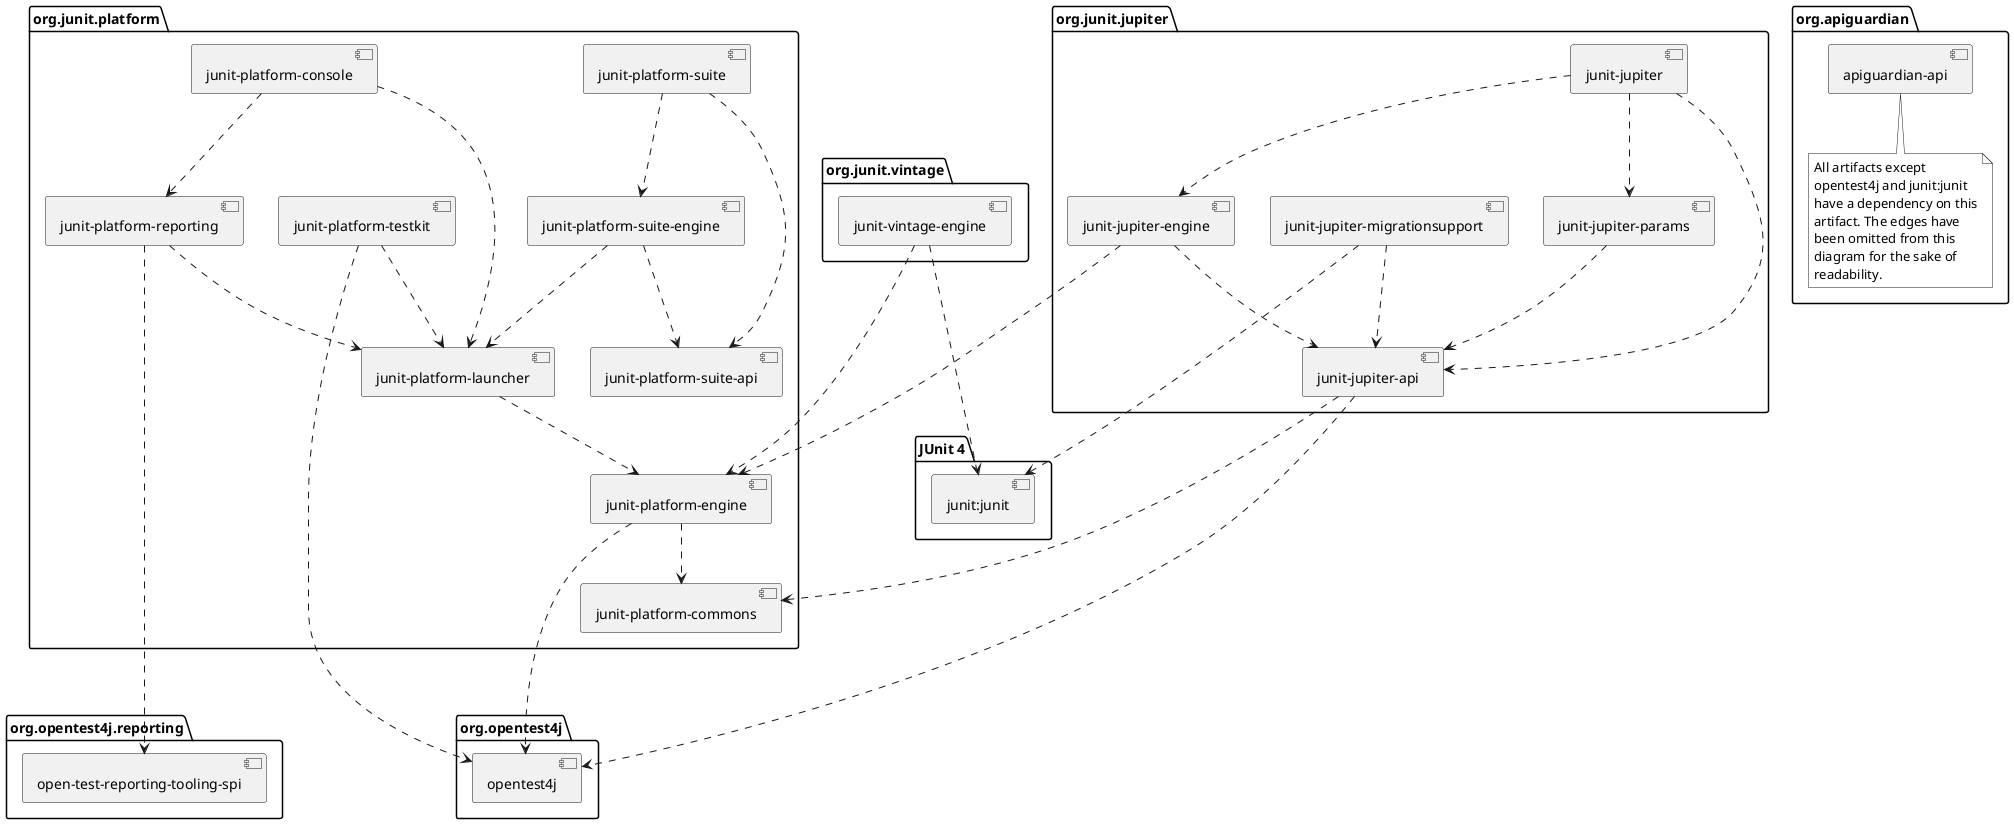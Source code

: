 @startuml

skinparam {
    defaultFontName sans-serif
}

package org.junit.jupiter {
    [junit-jupiter] as jupiter
    [junit-jupiter-api] as jupiter_api
    [junit-jupiter-engine] as jupiter_engine
    [junit-jupiter-params] as jupiter_params
    [junit-jupiter-migrationsupport] as jupiter_migration_support
}

package org.junit.vintage {
    [junit-vintage-engine] as vintage_engine
}

package org.junit.platform {
    [junit-platform-commons] as commons
    [junit-platform-console] as console
    [junit-platform-engine] as engine
    [junit-platform-launcher] as launcher
    [junit-platform-reporting] as reporting
    [junit-platform-suite] as suite
    [junit-platform-suite-api] as suite_api
    [junit-platform-suite-engine] as suite_engine
    [junit-platform-testkit] as testkit
}

package "JUnit 4" {
    [junit:junit] as junit4
}

package org.opentest4j {
    [opentest4j]
}

package org.opentest4j.reporting {
    [open-test-reporting-tooling-spi] as otr_tooling_spi
}

package org.apiguardian {
    [apiguardian-api] as apiguardian
    note bottom of apiguardian #white
        All artifacts except
        opentest4j and junit:junit
        have a dependency on this
        artifact. The edges have
        been omitted from this
        diagram for the sake of
        readability.
    endnote
}

jupiter ..> jupiter_api
jupiter ..> jupiter_params
jupiter ..> jupiter_engine

jupiter_api ....> opentest4j
jupiter_api ...> commons

jupiter_engine ...> engine
jupiter_engine ..> jupiter_api

jupiter_params ..> jupiter_api
jupiter_migration_support ..> jupiter_api
jupiter_migration_support ...> junit4

console ..> launcher
console ..> reporting

launcher ..> engine

engine ....> opentest4j
engine ..> commons

reporting ..> launcher
reporting ......> otr_tooling_spi

suite ..> suite_api
suite ..> suite_engine

suite_engine ..> launcher
suite_engine ..> suite_api

testkit ....> opentest4j
testkit ..> launcher

vintage_engine ...> engine
vintage_engine ..> junit4

@enduml

